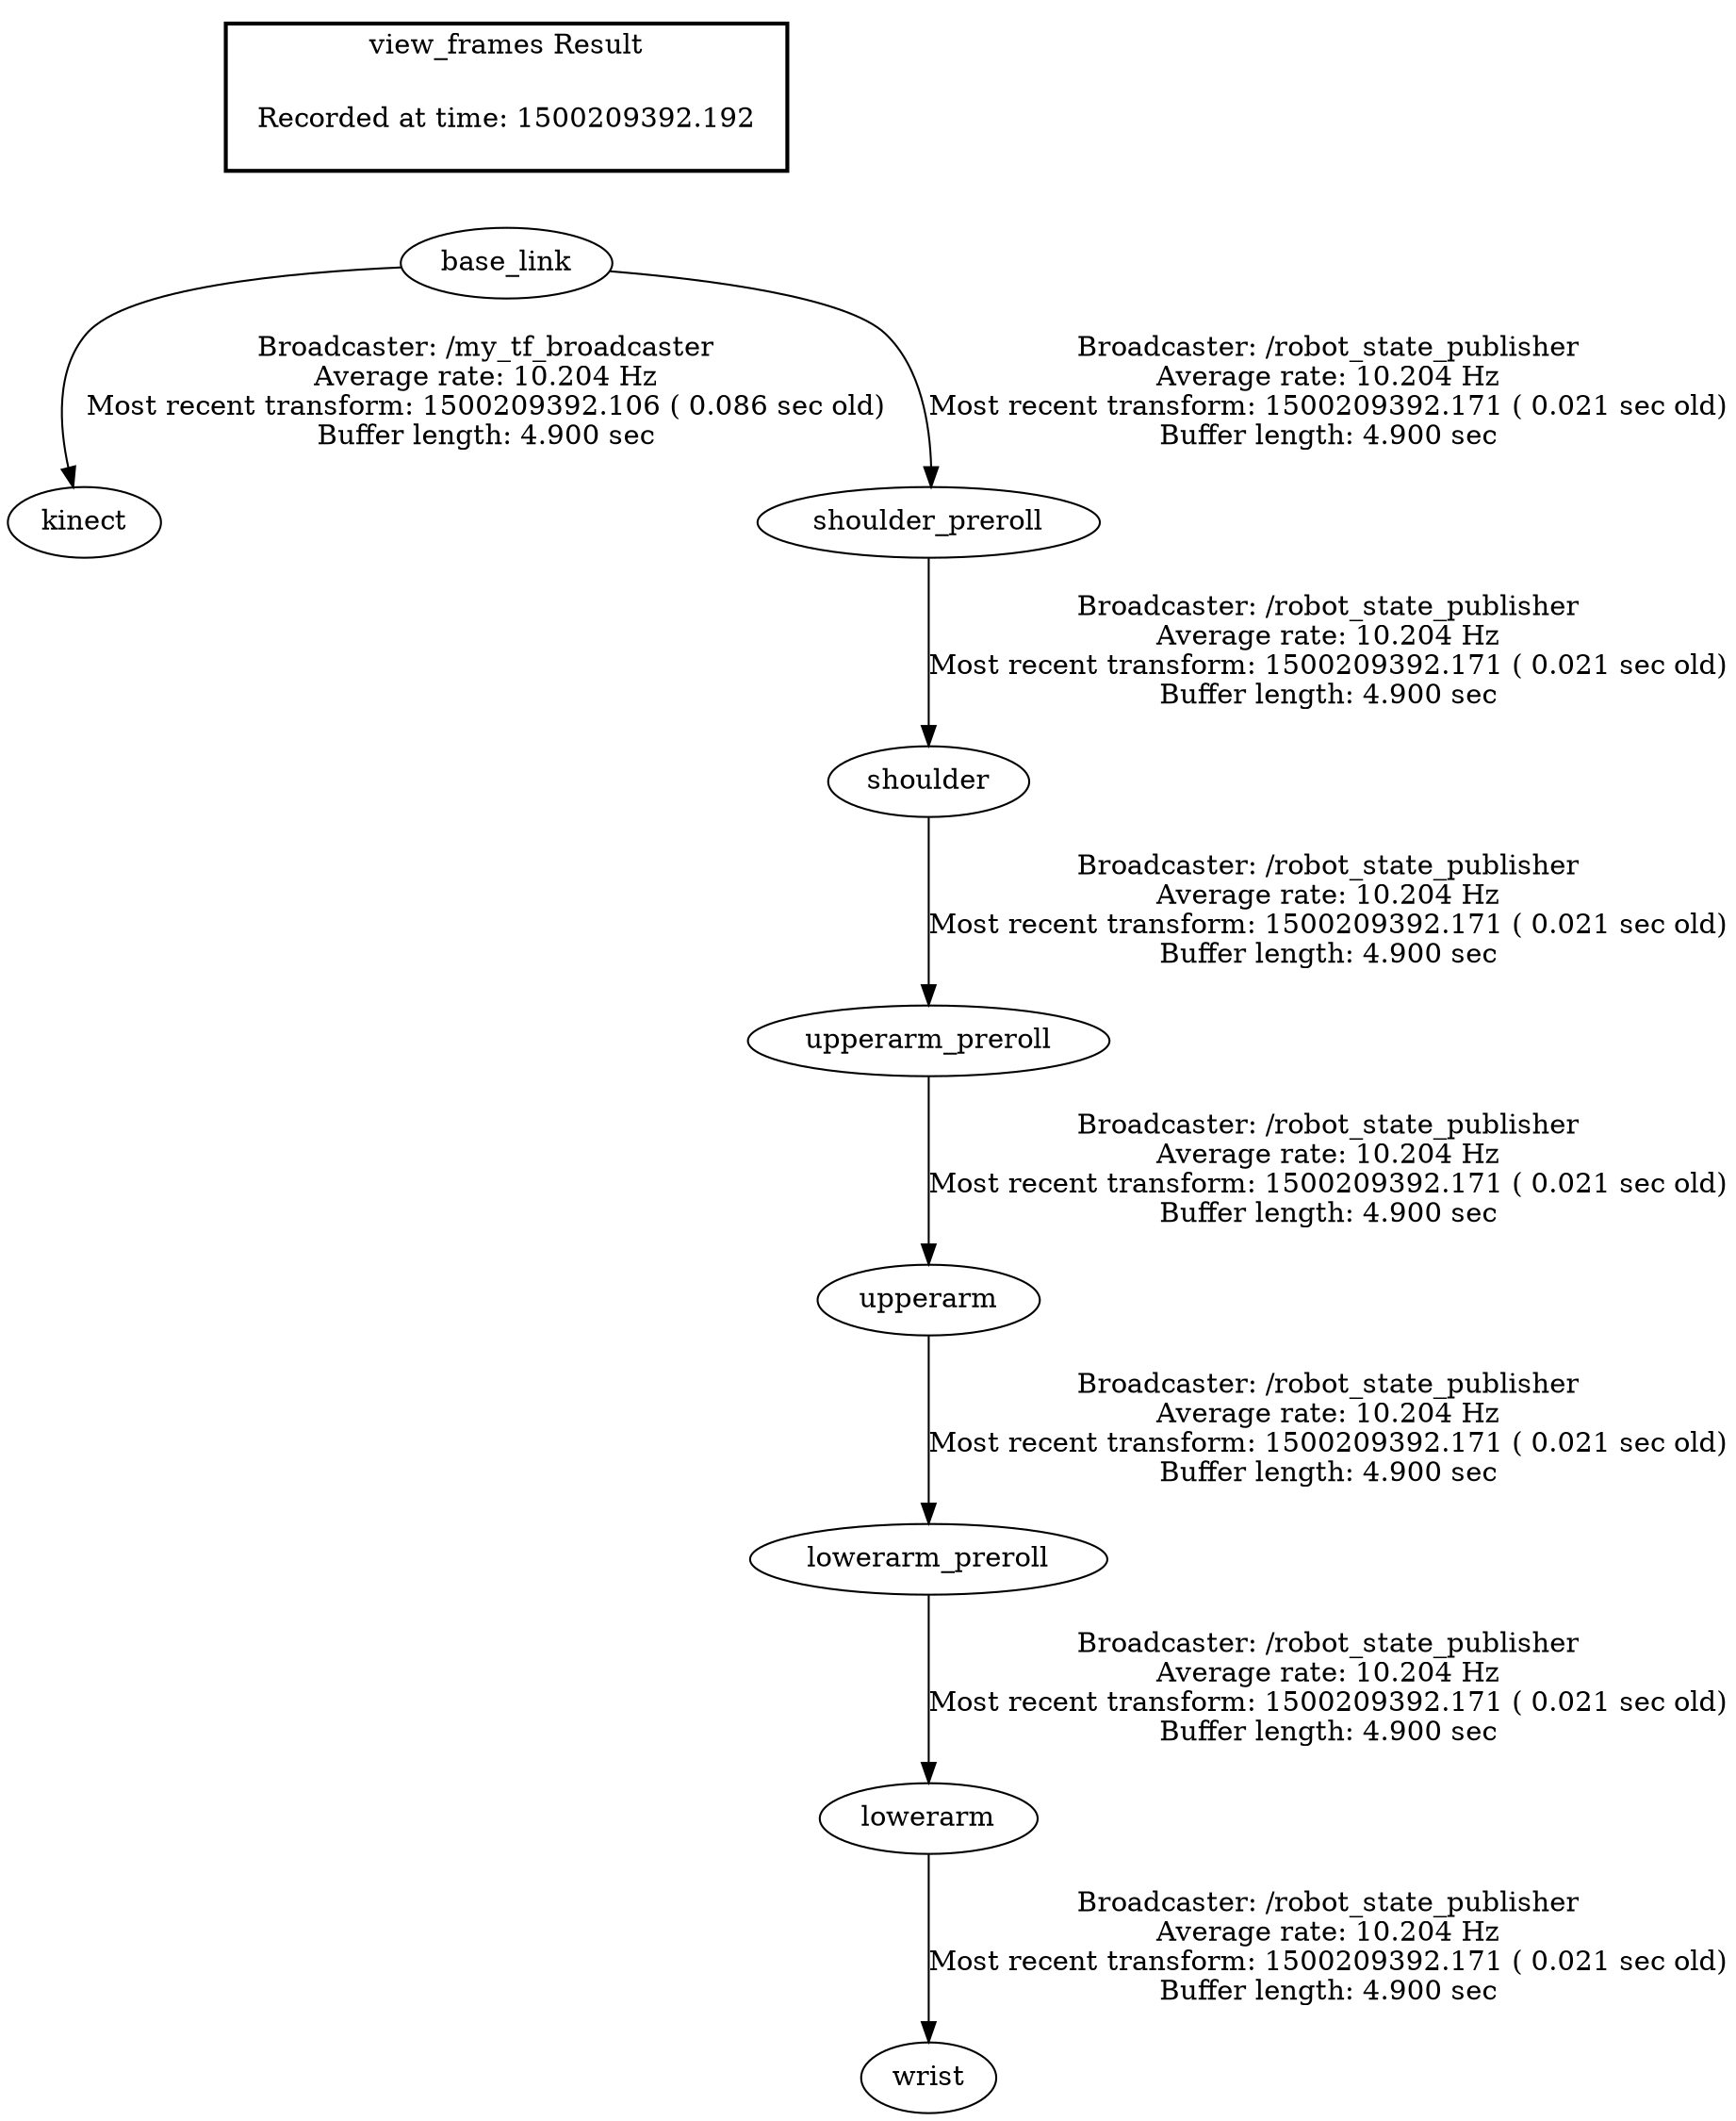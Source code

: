 digraph G {
"base_link" -> "kinect"[label="Broadcaster: /my_tf_broadcaster\nAverage rate: 10.204 Hz\nMost recent transform: 1500209392.106 ( 0.086 sec old)\nBuffer length: 4.900 sec\n"];
"upperarm" -> "lowerarm_preroll"[label="Broadcaster: /robot_state_publisher\nAverage rate: 10.204 Hz\nMost recent transform: 1500209392.171 ( 0.021 sec old)\nBuffer length: 4.900 sec\n"];
"upperarm_preroll" -> "upperarm"[label="Broadcaster: /robot_state_publisher\nAverage rate: 10.204 Hz\nMost recent transform: 1500209392.171 ( 0.021 sec old)\nBuffer length: 4.900 sec\n"];
"lowerarm_preroll" -> "lowerarm"[label="Broadcaster: /robot_state_publisher\nAverage rate: 10.204 Hz\nMost recent transform: 1500209392.171 ( 0.021 sec old)\nBuffer length: 4.900 sec\n"];
"shoulder" -> "upperarm_preroll"[label="Broadcaster: /robot_state_publisher\nAverage rate: 10.204 Hz\nMost recent transform: 1500209392.171 ( 0.021 sec old)\nBuffer length: 4.900 sec\n"];
"shoulder_preroll" -> "shoulder"[label="Broadcaster: /robot_state_publisher\nAverage rate: 10.204 Hz\nMost recent transform: 1500209392.171 ( 0.021 sec old)\nBuffer length: 4.900 sec\n"];
"base_link" -> "shoulder_preroll"[label="Broadcaster: /robot_state_publisher\nAverage rate: 10.204 Hz\nMost recent transform: 1500209392.171 ( 0.021 sec old)\nBuffer length: 4.900 sec\n"];
"lowerarm" -> "wrist"[label="Broadcaster: /robot_state_publisher\nAverage rate: 10.204 Hz\nMost recent transform: 1500209392.171 ( 0.021 sec old)\nBuffer length: 4.900 sec\n"];
edge [style=invis];
 subgraph cluster_legend { style=bold; color=black; label ="view_frames Result";
"Recorded at time: 1500209392.192"[ shape=plaintext ] ;
 }->"base_link";
}